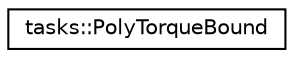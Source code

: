 digraph "Graphical Class Hierarchy"
{
  edge [fontname="Helvetica",fontsize="10",labelfontname="Helvetica",labelfontsize="10"];
  node [fontname="Helvetica",fontsize="10",shape=record];
  rankdir="LR";
  Node0 [label="tasks::PolyTorqueBound",height=0.2,width=0.4,color="black", fillcolor="white", style="filled",URL="$structtasks_1_1PolyTorqueBound.html"];
}
